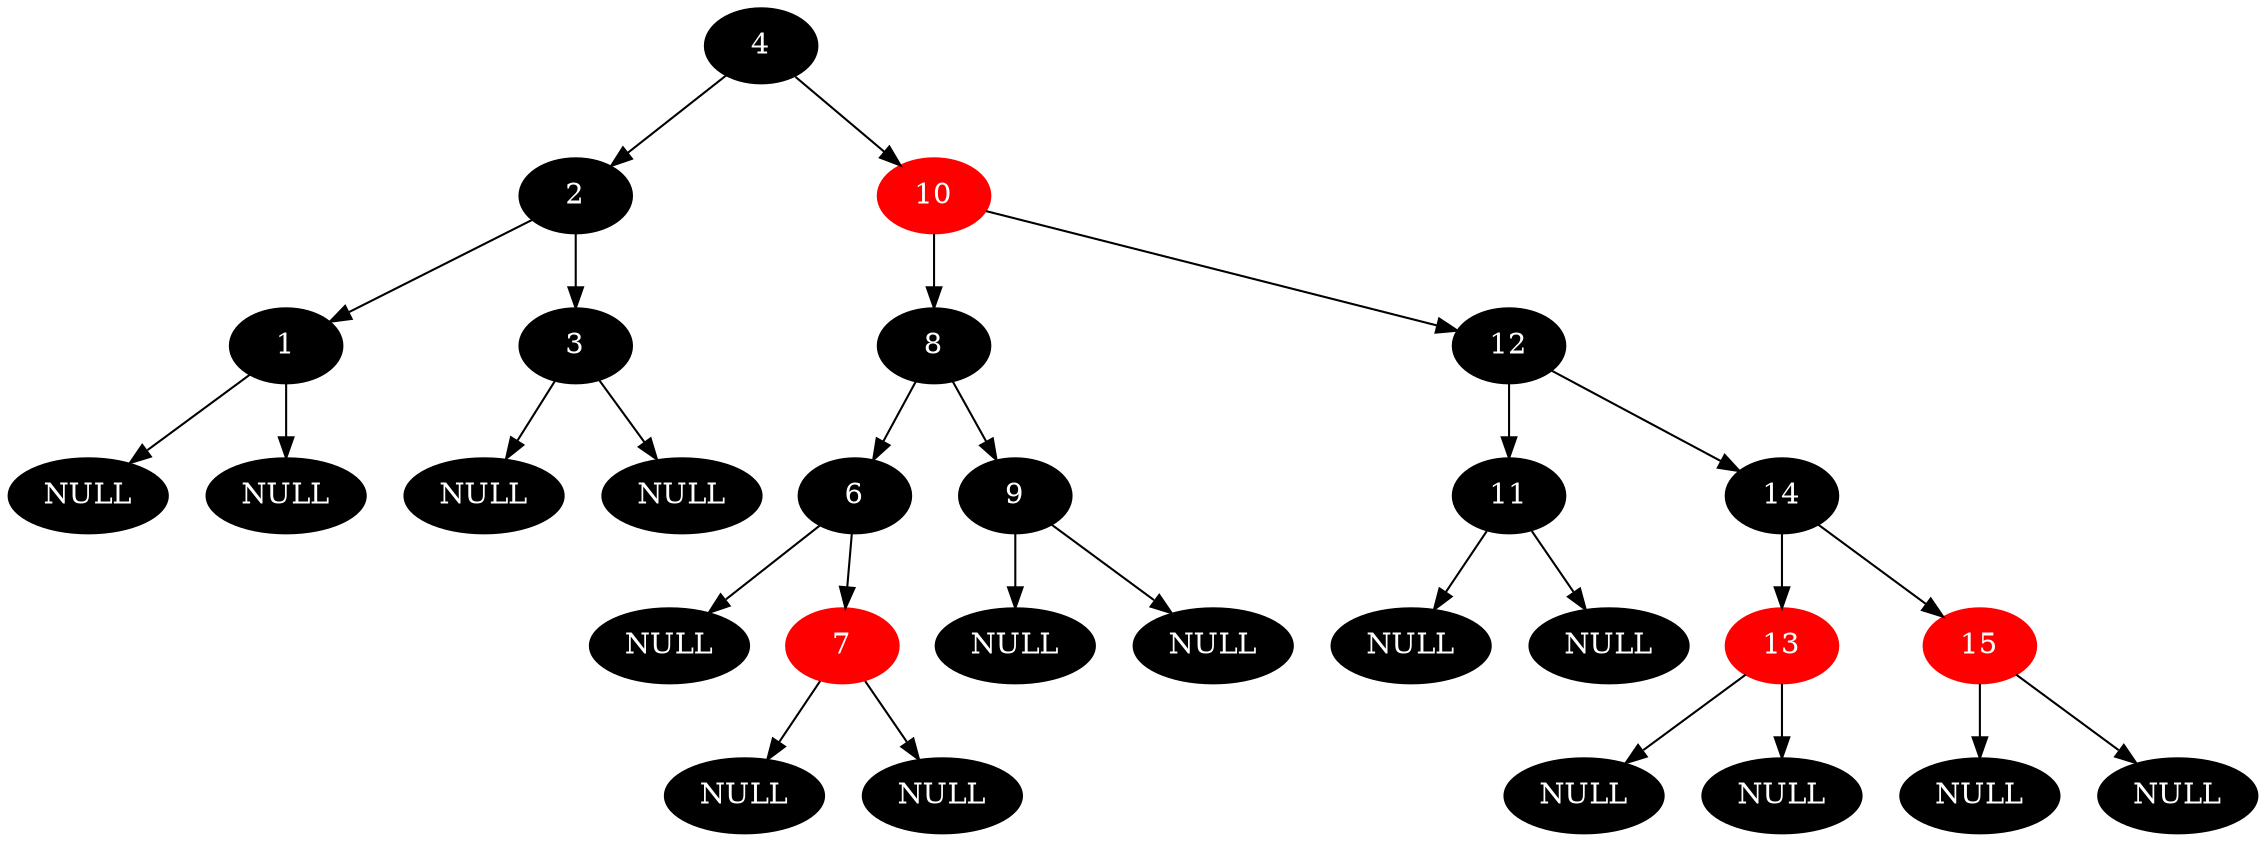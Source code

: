 digraph{
0[label="4",color=black,style=filled,fontcolor=white];
0 -> 1;
0 -> 2;
1[label="2",color=black,style=filled,fontcolor=white];
1 -> 3;
1 -> 4;
3[label="1",color=black,style=filled,fontcolor=white];
3 -> 7;
3 -> 8;
7[label="NULL",color=black,style=filled,fontcolor=white];
8[label="NULL",color=black,style=filled,fontcolor=white];
4[label="3",color=black,style=filled,fontcolor=white];
4 -> 9;
4 -> 10;
9[label="NULL",color=black,style=filled,fontcolor=white];
10[label="NULL",color=black,style=filled,fontcolor=white];
2[label="10",color=red,style=filled,fontcolor=white];
2 -> 5;
2 -> 6;
5[label="8",color=black,style=filled,fontcolor=white];
5 -> 11;
5 -> 12;
11[label="6",color=black,style=filled,fontcolor=white];
11 -> 23;
11 -> 24;
23[label="NULL",color=black,style=filled,fontcolor=white];
24[label="7",color=red,style=filled,fontcolor=white];
24 -> 49;
24 -> 50;
49[label="NULL",color=black,style=filled,fontcolor=white];
50[label="NULL",color=black,style=filled,fontcolor=white];
12[label="9",color=black,style=filled,fontcolor=white];
12 -> 25;
12 -> 26;
25[label="NULL",color=black,style=filled,fontcolor=white];
26[label="NULL",color=black,style=filled,fontcolor=white];
6[label="12",color=black,style=filled,fontcolor=white];
6 -> 13;
6 -> 14;
13[label="11",color=black,style=filled,fontcolor=white];
13 -> 27;
13 -> 28;
27[label="NULL",color=black,style=filled,fontcolor=white];
28[label="NULL",color=black,style=filled,fontcolor=white];
14[label="14",color=black,style=filled,fontcolor=white];
14 -> 29;
14 -> 30;
29[label="13",color=red,style=filled,fontcolor=white];
29 -> 59;
29 -> 60;
59[label="NULL",color=black,style=filled,fontcolor=white];
60[label="NULL",color=black,style=filled,fontcolor=white];
30[label="15",color=red,style=filled,fontcolor=white];
30 -> 61;
30 -> 62;
61[label="NULL",color=black,style=filled,fontcolor=white];
62[label="NULL",color=black,style=filled,fontcolor=white];
}
